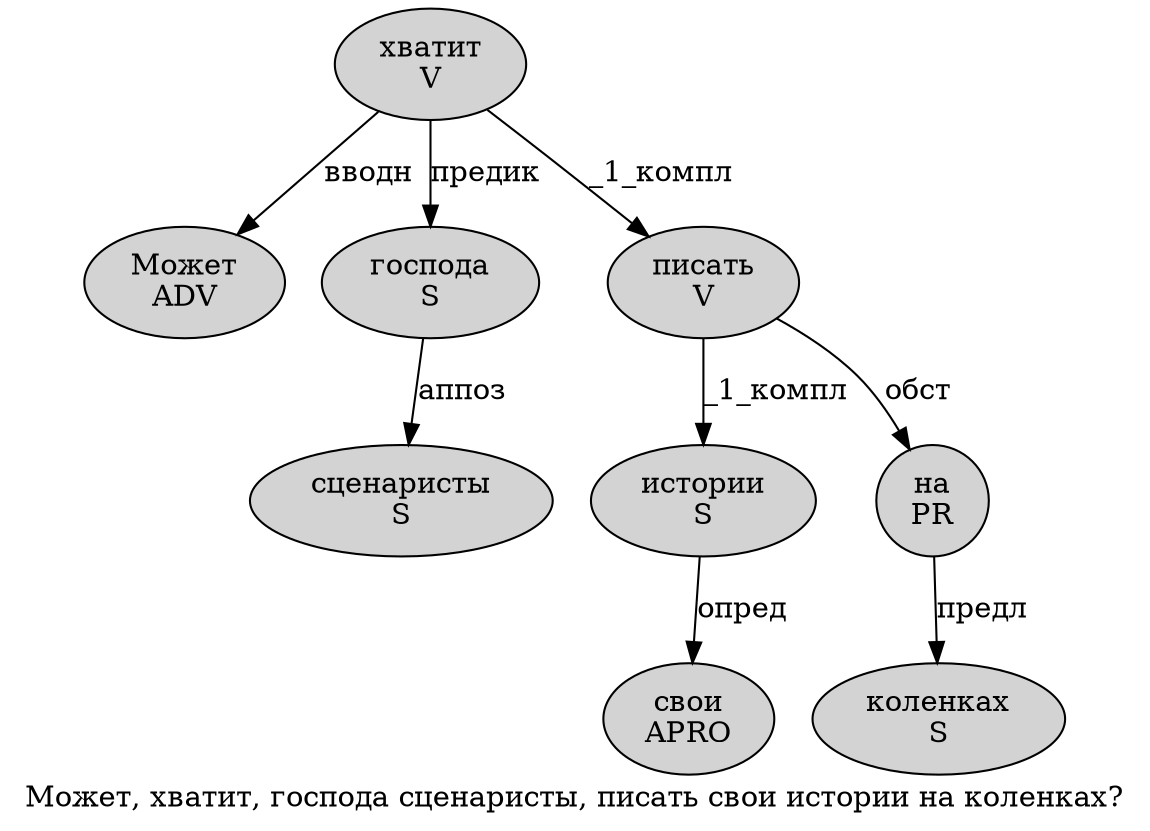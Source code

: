 digraph SENTENCE_2905 {
	graph [label="Может, хватит, господа сценаристы, писать свои истории на коленках?"]
	node [style=filled]
		0 [label="Может
ADV" color="" fillcolor=lightgray penwidth=1 shape=ellipse]
		2 [label="хватит
V" color="" fillcolor=lightgray penwidth=1 shape=ellipse]
		4 [label="господа
S" color="" fillcolor=lightgray penwidth=1 shape=ellipse]
		5 [label="сценаристы
S" color="" fillcolor=lightgray penwidth=1 shape=ellipse]
		7 [label="писать
V" color="" fillcolor=lightgray penwidth=1 shape=ellipse]
		8 [label="свои
APRO" color="" fillcolor=lightgray penwidth=1 shape=ellipse]
		9 [label="истории
S" color="" fillcolor=lightgray penwidth=1 shape=ellipse]
		10 [label="на
PR" color="" fillcolor=lightgray penwidth=1 shape=ellipse]
		11 [label="коленках
S" color="" fillcolor=lightgray penwidth=1 shape=ellipse]
			7 -> 9 [label="_1_компл"]
			7 -> 10 [label="обст"]
			9 -> 8 [label="опред"]
			4 -> 5 [label="аппоз"]
			2 -> 0 [label="вводн"]
			2 -> 4 [label="предик"]
			2 -> 7 [label="_1_компл"]
			10 -> 11 [label="предл"]
}